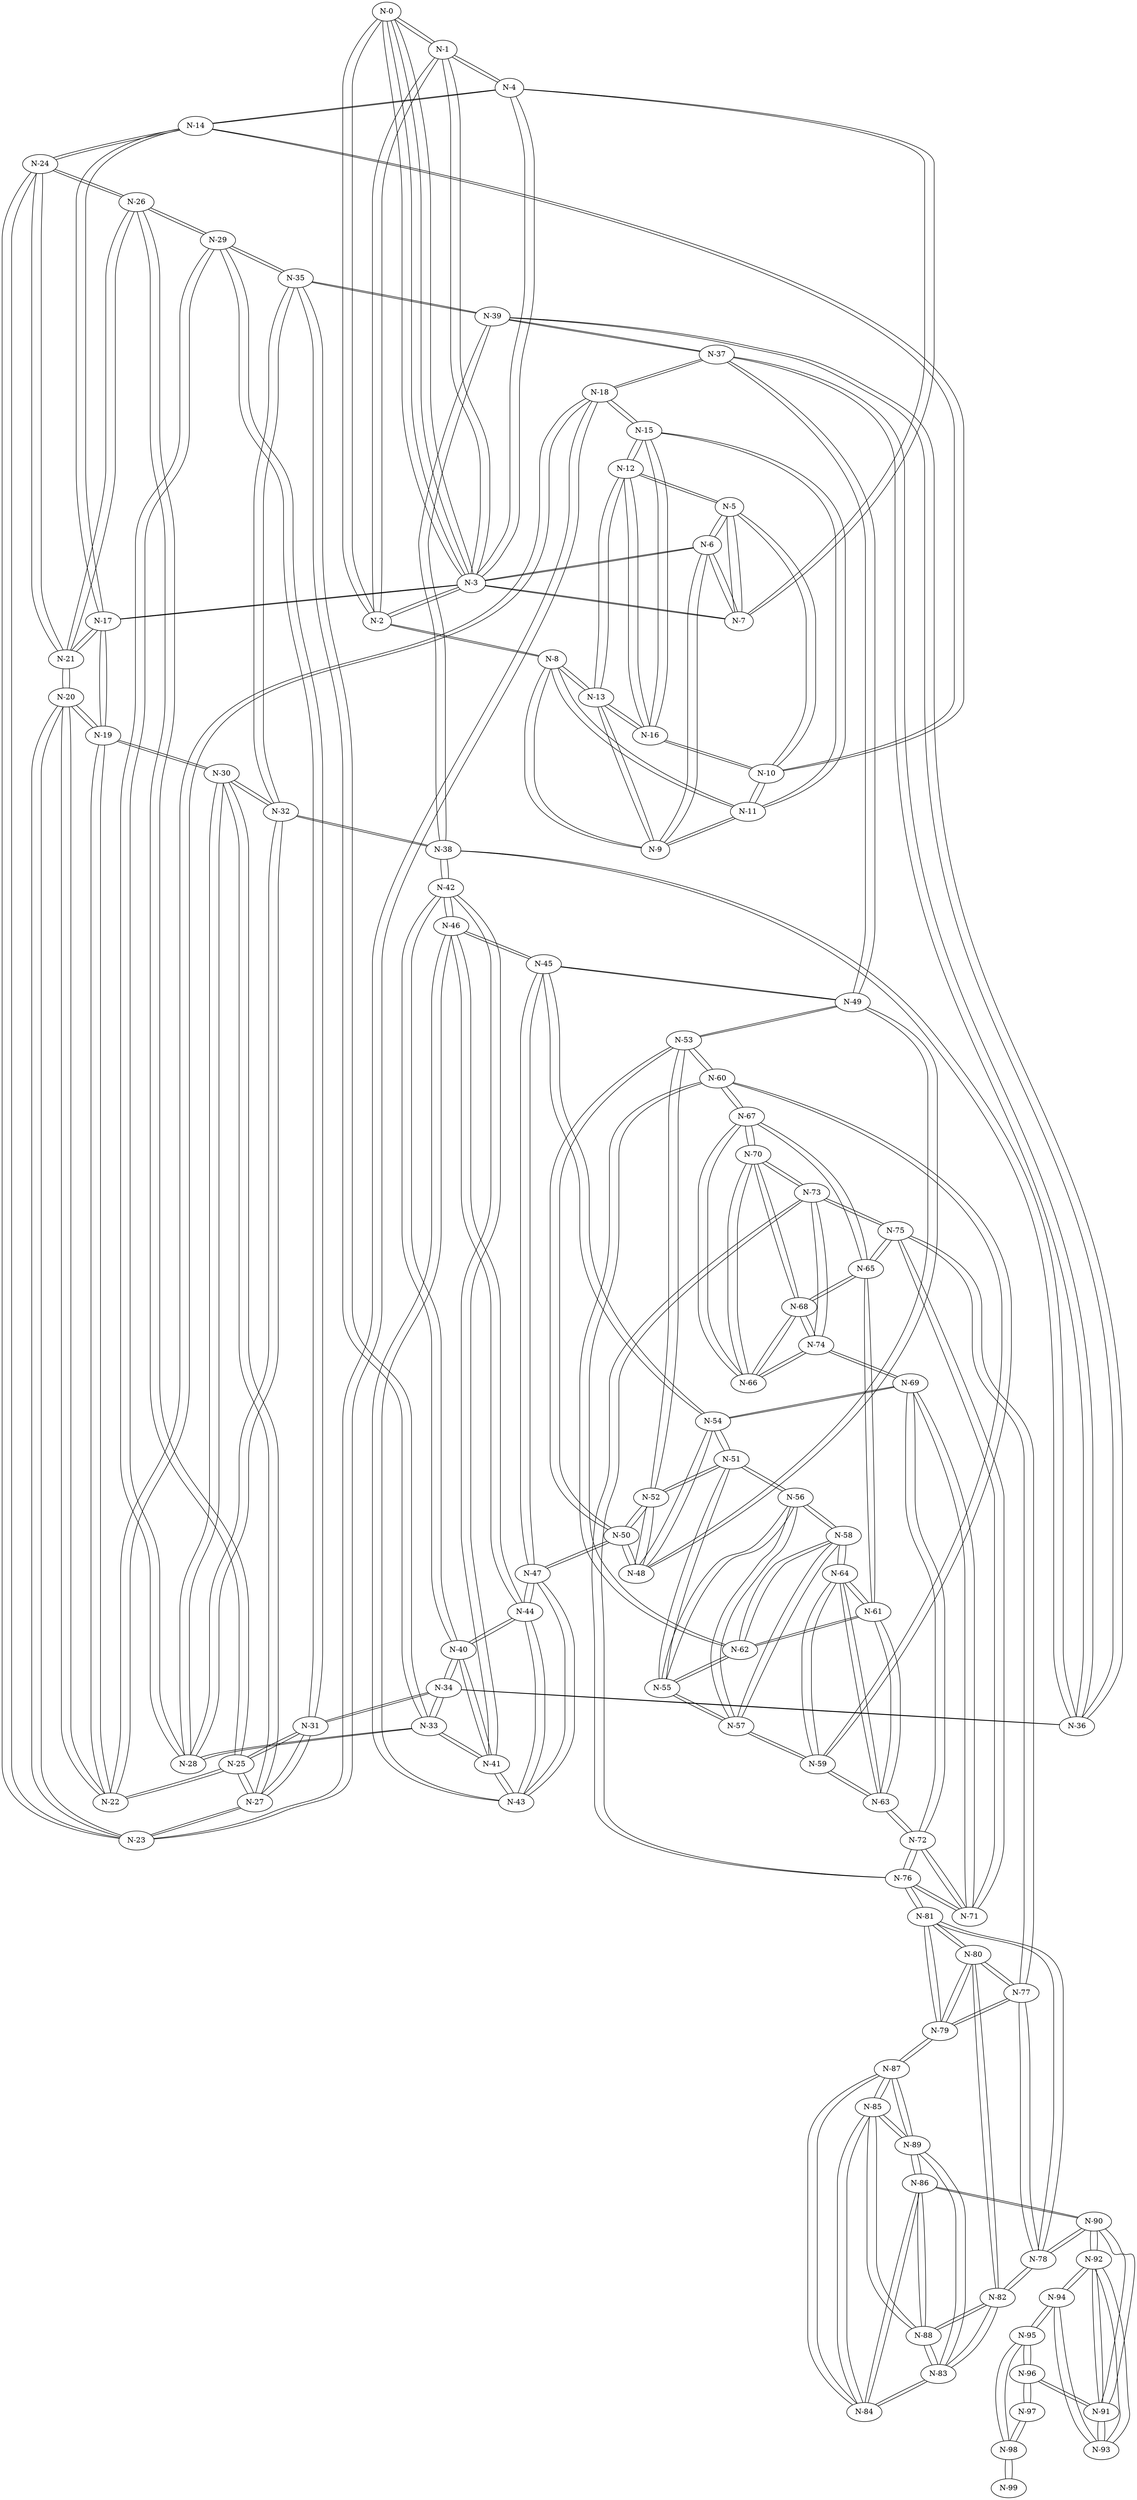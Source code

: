 graph G {
    "N-0" -- "N-1";
    "N-0" -- "N-2";
    "N-0" -- "N-3";
    "N-0" -- "N-3";
    "N-1" -- "N-0";
    "N-1" -- "N-2";
    "N-1" -- "N-3";
    "N-1" -- "N-4";
    "N-2" -- "N-0";
    "N-2" -- "N-1";
    "N-2" -- "N-3";
    "N-2" -- "N-8";
    "N-3" -- "N-0";
    "N-3" -- "N-1";
    "N-3" -- "N-2";
    "N-3" -- "N-6";
    "N-3" -- "N-0";
    "N-3" -- "N-4";
    "N-3" -- "N-7";
    "N-3" -- "N-17";
    "N-4" -- "N-3";
    "N-4" -- "N-1";
    "N-4" -- "N-7";
    "N-4" -- "N-14";
    "N-5" -- "N-6";
    "N-5" -- "N-7";
    "N-5" -- "N-10";
    "N-5" -- "N-12";
    "N-6" -- "N-5";
    "N-6" -- "N-3";
    "N-6" -- "N-7";
    "N-6" -- "N-9";
    "N-7" -- "N-4";
    "N-7" -- "N-3";
    "N-7" -- "N-5";
    "N-7" -- "N-6";
    "N-8" -- "N-2";
    "N-8" -- "N-9";
    "N-8" -- "N-11";
    "N-8" -- "N-13";
    "N-9" -- "N-6";
    "N-9" -- "N-8";
    "N-9" -- "N-11";
    "N-9" -- "N-13";
    "N-10" -- "N-5";
    "N-10" -- "N-11";
    "N-10" -- "N-14";
    "N-10" -- "N-16";
    "N-11" -- "N-8";
    "N-11" -- "N-10";
    "N-11" -- "N-9";
    "N-11" -- "N-15";
    "N-12" -- "N-5";
    "N-12" -- "N-13";
    "N-12" -- "N-15";
    "N-12" -- "N-16";
    "N-13" -- "N-8";
    "N-13" -- "N-12";
    "N-13" -- "N-9";
    "N-13" -- "N-16";
    "N-14" -- "N-10";
    "N-14" -- "N-4";
    "N-14" -- "N-17";
    "N-14" -- "N-24";
    "N-15" -- "N-11";
    "N-15" -- "N-12";
    "N-15" -- "N-16";
    "N-15" -- "N-18";
    "N-16" -- "N-12";
    "N-16" -- "N-13";
    "N-16" -- "N-15";
    "N-16" -- "N-10";
    "N-17" -- "N-14";
    "N-17" -- "N-3";
    "N-17" -- "N-19";
    "N-17" -- "N-21";
    "N-18" -- "N-15";
    "N-18" -- "N-22";
    "N-18" -- "N-23";
    "N-18" -- "N-37";
    "N-19" -- "N-17";
    "N-19" -- "N-20";
    "N-19" -- "N-22";
    "N-19" -- "N-30";
    "N-20" -- "N-19";
    "N-20" -- "N-21";
    "N-20" -- "N-22";
    "N-20" -- "N-23";
    "N-21" -- "N-17";
    "N-21" -- "N-20";
    "N-21" -- "N-24";
    "N-21" -- "N-26";
    "N-22" -- "N-18";
    "N-22" -- "N-20";
    "N-22" -- "N-19";
    "N-22" -- "N-25";
    "N-23" -- "N-20";
    "N-23" -- "N-18";
    "N-23" -- "N-24";
    "N-23" -- "N-27";
    "N-24" -- "N-21";
    "N-24" -- "N-23";
    "N-24" -- "N-14";
    "N-24" -- "N-26";
    "N-25" -- "N-22";
    "N-25" -- "N-26";
    "N-25" -- "N-27";
    "N-25" -- "N-31";
    "N-26" -- "N-21";
    "N-26" -- "N-24";
    "N-26" -- "N-25";
    "N-26" -- "N-29";
    "N-27" -- "N-23";
    "N-27" -- "N-25";
    "N-27" -- "N-30";
    "N-27" -- "N-31";
    "N-28" -- "N-29";
    "N-28" -- "N-30";
    "N-28" -- "N-32";
    "N-28" -- "N-33";
    "N-29" -- "N-28";
    "N-29" -- "N-26";
    "N-29" -- "N-31";
    "N-29" -- "N-35";
    "N-30" -- "N-28";
    "N-30" -- "N-27";
    "N-30" -- "N-19";
    "N-30" -- "N-32";
    "N-31" -- "N-25";
    "N-31" -- "N-29";
    "N-31" -- "N-27";
    "N-31" -- "N-34";
    "N-32" -- "N-30";
    "N-32" -- "N-28";
    "N-32" -- "N-35";
    "N-32" -- "N-38";
    "N-33" -- "N-28";
    "N-33" -- "N-34";
    "N-33" -- "N-35";
    "N-33" -- "N-41";
    "N-34" -- "N-31";
    "N-34" -- "N-33";
    "N-34" -- "N-36";
    "N-34" -- "N-40";
    "N-35" -- "N-29";
    "N-35" -- "N-33";
    "N-35" -- "N-32";
    "N-35" -- "N-39";
    "N-36" -- "N-34";
    "N-36" -- "N-37";
    "N-36" -- "N-38";
    "N-36" -- "N-39";
    "N-37" -- "N-18";
    "N-37" -- "N-36";
    "N-37" -- "N-39";
    "N-37" -- "N-49";
    "N-38" -- "N-32";
    "N-38" -- "N-36";
    "N-38" -- "N-39";
    "N-38" -- "N-42";
    "N-39" -- "N-36";
    "N-39" -- "N-38";
    "N-39" -- "N-35";
    "N-39" -- "N-37";
    "N-40" -- "N-34";
    "N-40" -- "N-41";
    "N-40" -- "N-42";
    "N-40" -- "N-44";
    "N-41" -- "N-33";
    "N-41" -- "N-40";
    "N-41" -- "N-42";
    "N-41" -- "N-43";
    "N-42" -- "N-40";
    "N-42" -- "N-38";
    "N-42" -- "N-41";
    "N-42" -- "N-46";
    "N-43" -- "N-41";
    "N-43" -- "N-44";
    "N-43" -- "N-46";
    "N-43" -- "N-47";
    "N-44" -- "N-40";
    "N-44" -- "N-43";
    "N-44" -- "N-46";
    "N-44" -- "N-47";
    "N-45" -- "N-46";
    "N-45" -- "N-47";
    "N-45" -- "N-49";
    "N-45" -- "N-54";
    "N-46" -- "N-45";
    "N-46" -- "N-43";
    "N-46" -- "N-42";
    "N-46" -- "N-44";
    "N-47" -- "N-45";
    "N-47" -- "N-43";
    "N-47" -- "N-44";
    "N-47" -- "N-50";
    "N-48" -- "N-49";
    "N-48" -- "N-50";
    "N-48" -- "N-52";
    "N-48" -- "N-54";
    "N-49" -- "N-45";
    "N-49" -- "N-37";
    "N-49" -- "N-48";
    "N-49" -- "N-53";
    "N-50" -- "N-48";
    "N-50" -- "N-47";
    "N-50" -- "N-52";
    "N-50" -- "N-53";
    "N-51" -- "N-52";
    "N-51" -- "N-54";
    "N-51" -- "N-55";
    "N-51" -- "N-56";
    "N-52" -- "N-50";
    "N-52" -- "N-48";
    "N-52" -- "N-51";
    "N-52" -- "N-53";
    "N-53" -- "N-50";
    "N-53" -- "N-52";
    "N-53" -- "N-49";
    "N-53" -- "N-60";
    "N-54" -- "N-45";
    "N-54" -- "N-48";
    "N-54" -- "N-51";
    "N-54" -- "N-69";
    "N-55" -- "N-51";
    "N-55" -- "N-56";
    "N-55" -- "N-57";
    "N-55" -- "N-62";
    "N-56" -- "N-51";
    "N-56" -- "N-55";
    "N-56" -- "N-57";
    "N-56" -- "N-58";
    "N-57" -- "N-56";
    "N-57" -- "N-55";
    "N-57" -- "N-58";
    "N-57" -- "N-59";
    "N-58" -- "N-57";
    "N-58" -- "N-56";
    "N-58" -- "N-62";
    "N-58" -- "N-64";
    "N-59" -- "N-57";
    "N-59" -- "N-60";
    "N-59" -- "N-63";
    "N-59" -- "N-64";
    "N-60" -- "N-59";
    "N-60" -- "N-53";
    "N-60" -- "N-62";
    "N-60" -- "N-67";
    "N-61" -- "N-62";
    "N-61" -- "N-63";
    "N-61" -- "N-64";
    "N-61" -- "N-65";
    "N-62" -- "N-58";
    "N-62" -- "N-55";
    "N-62" -- "N-61";
    "N-62" -- "N-60";
    "N-63" -- "N-61";
    "N-63" -- "N-59";
    "N-63" -- "N-64";
    "N-63" -- "N-72";
    "N-64" -- "N-61";
    "N-64" -- "N-59";
    "N-64" -- "N-58";
    "N-64" -- "N-63";
    "N-65" -- "N-61";
    "N-65" -- "N-67";
    "N-65" -- "N-68";
    "N-65" -- "N-75";
    "N-66" -- "N-67";
    "N-66" -- "N-68";
    "N-66" -- "N-70";
    "N-66" -- "N-74";
    "N-67" -- "N-65";
    "N-67" -- "N-60";
    "N-67" -- "N-66";
    "N-67" -- "N-70";
    "N-68" -- "N-66";
    "N-68" -- "N-65";
    "N-68" -- "N-70";
    "N-68" -- "N-74";
    "N-69" -- "N-54";
    "N-69" -- "N-71";
    "N-69" -- "N-72";
    "N-69" -- "N-74";
    "N-70" -- "N-68";
    "N-70" -- "N-66";
    "N-70" -- "N-67";
    "N-70" -- "N-73";
    "N-71" -- "N-69";
    "N-71" -- "N-72";
    "N-71" -- "N-75";
    "N-71" -- "N-76";
    "N-72" -- "N-63";
    "N-72" -- "N-71";
    "N-72" -- "N-69";
    "N-72" -- "N-76";
    "N-73" -- "N-70";
    "N-73" -- "N-74";
    "N-73" -- "N-75";
    "N-73" -- "N-76";
    "N-74" -- "N-69";
    "N-74" -- "N-68";
    "N-74" -- "N-66";
    "N-74" -- "N-73";
    "N-75" -- "N-71";
    "N-75" -- "N-73";
    "N-75" -- "N-65";
    "N-75" -- "N-77";
    "N-76" -- "N-71";
    "N-76" -- "N-73";
    "N-76" -- "N-72";
    "N-76" -- "N-81";
    "N-77" -- "N-75";
    "N-77" -- "N-78";
    "N-77" -- "N-79";
    "N-77" -- "N-80";
    "N-78" -- "N-77";
    "N-78" -- "N-81";
    "N-78" -- "N-82";
    "N-78" -- "N-90";
    "N-79" -- "N-77";
    "N-79" -- "N-80";
    "N-79" -- "N-81";
    "N-79" -- "N-87";
    "N-80" -- "N-77";
    "N-80" -- "N-79";
    "N-80" -- "N-81";
    "N-80" -- "N-82";
    "N-81" -- "N-78";
    "N-81" -- "N-76";
    "N-81" -- "N-80";
    "N-81" -- "N-79";
    "N-82" -- "N-78";
    "N-82" -- "N-80";
    "N-82" -- "N-83";
    "N-82" -- "N-88";
    "N-83" -- "N-82";
    "N-83" -- "N-84";
    "N-83" -- "N-88";
    "N-83" -- "N-89";
    "N-84" -- "N-83";
    "N-84" -- "N-85";
    "N-84" -- "N-86";
    "N-84" -- "N-87";
    "N-85" -- "N-84";
    "N-85" -- "N-87";
    "N-85" -- "N-88";
    "N-85" -- "N-89";
    "N-86" -- "N-84";
    "N-86" -- "N-88";
    "N-86" -- "N-89";
    "N-86" -- "N-90";
    "N-87" -- "N-84";
    "N-87" -- "N-79";
    "N-87" -- "N-85";
    "N-87" -- "N-89";
    "N-88" -- "N-85";
    "N-88" -- "N-83";
    "N-88" -- "N-86";
    "N-88" -- "N-82";
    "N-89" -- "N-85";
    "N-89" -- "N-87";
    "N-89" -- "N-83";
    "N-89" -- "N-86";
    "N-90" -- "N-78";
    "N-90" -- "N-86";
    "N-90" -- "N-91";
    "N-90" -- "N-92";
    "N-91" -- "N-90";
    "N-91" -- "N-92";
    "N-91" -- "N-93";
    "N-91" -- "N-96";
    "N-92" -- "N-90";
    "N-92" -- "N-91";
    "N-92" -- "N-93";
    "N-92" -- "N-94";
    "N-93" -- "N-92";
    "N-93" -- "N-91";
    "N-93" -- "N-94";
    "N-94" -- "N-92";
    "N-94" -- "N-93";
    "N-94" -- "N-95";
    "N-95" -- "N-94";
    "N-95" -- "N-96";
    "N-95" -- "N-98";
    "N-96" -- "N-95";
    "N-96" -- "N-91";
    "N-96" -- "N-97";
    "N-97" -- "N-96";
    "N-97" -- "N-98";
    "N-98" -- "N-95";
    "N-98" -- "N-97";
    "N-98" -- "N-99";
    "N-99" -- "N-98";
}

